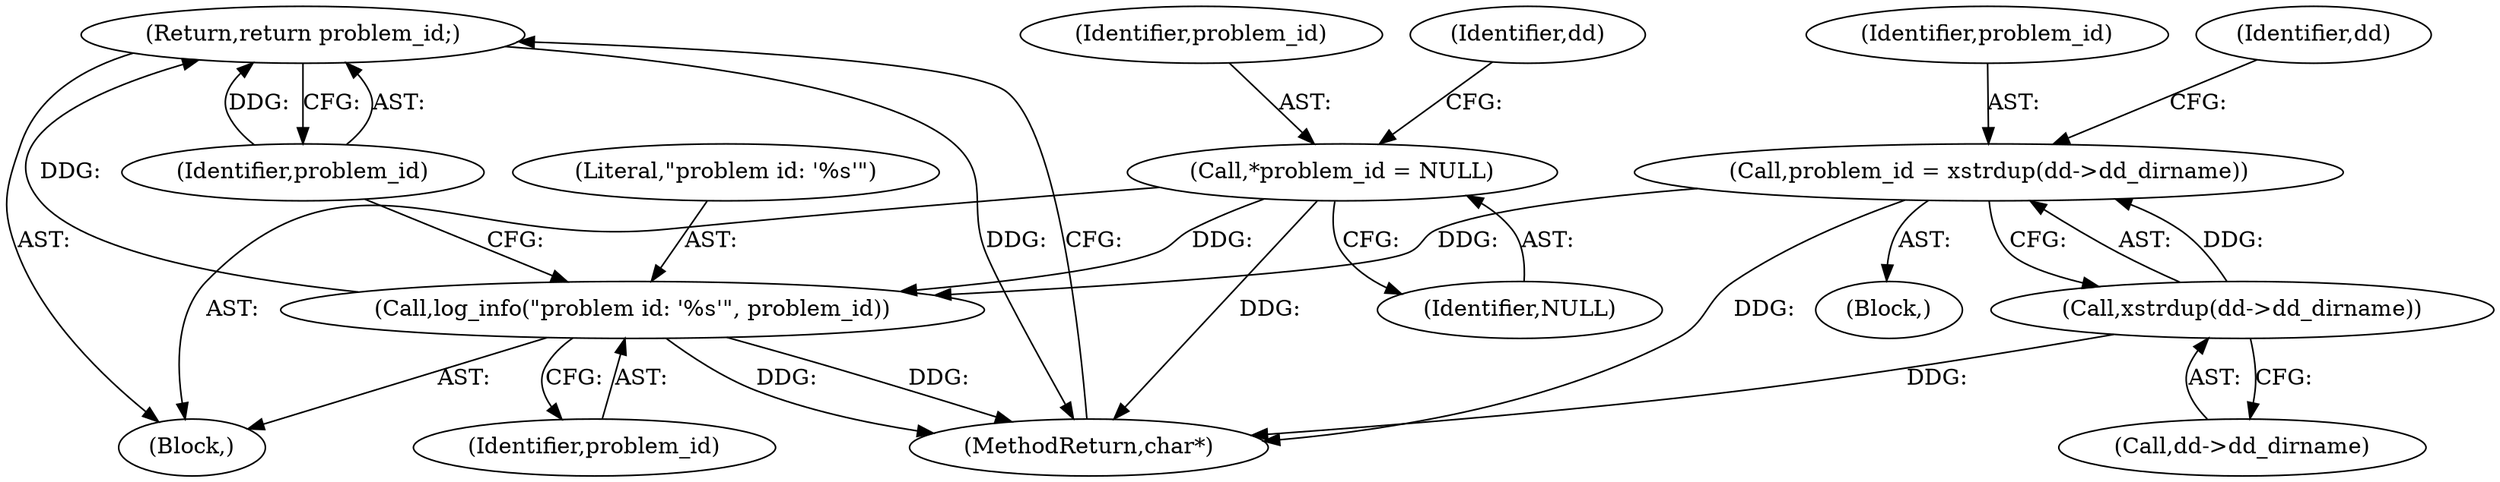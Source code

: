 digraph "0_abrt_8939398b82006ba1fec4ed491339fc075f43fc7c_3@pointer" {
"1000128" [label="(Return,return problem_id;)"];
"1000129" [label="(Identifier,problem_id)"];
"1000125" [label="(Call,log_info(\"problem id: '%s'\", problem_id))"];
"1000117" [label="(Call,problem_id = xstrdup(dd->dd_dirname))"];
"1000119" [label="(Call,xstrdup(dd->dd_dirname))"];
"1000111" [label="(Call,*problem_id = NULL)"];
"1000102" [label="(Block,)"];
"1000130" [label="(MethodReturn,char*)"];
"1000116" [label="(Block,)"];
"1000113" [label="(Identifier,NULL)"];
"1000125" [label="(Call,log_info(\"problem id: '%s'\", problem_id))"];
"1000117" [label="(Call,problem_id = xstrdup(dd->dd_dirname))"];
"1000124" [label="(Identifier,dd)"];
"1000115" [label="(Identifier,dd)"];
"1000119" [label="(Call,xstrdup(dd->dd_dirname))"];
"1000128" [label="(Return,return problem_id;)"];
"1000120" [label="(Call,dd->dd_dirname)"];
"1000111" [label="(Call,*problem_id = NULL)"];
"1000112" [label="(Identifier,problem_id)"];
"1000129" [label="(Identifier,problem_id)"];
"1000127" [label="(Identifier,problem_id)"];
"1000118" [label="(Identifier,problem_id)"];
"1000126" [label="(Literal,\"problem id: '%s'\")"];
"1000128" -> "1000102"  [label="AST: "];
"1000128" -> "1000129"  [label="CFG: "];
"1000129" -> "1000128"  [label="AST: "];
"1000130" -> "1000128"  [label="CFG: "];
"1000128" -> "1000130"  [label="DDG: "];
"1000129" -> "1000128"  [label="DDG: "];
"1000125" -> "1000128"  [label="DDG: "];
"1000129" -> "1000125"  [label="CFG: "];
"1000125" -> "1000102"  [label="AST: "];
"1000125" -> "1000127"  [label="CFG: "];
"1000126" -> "1000125"  [label="AST: "];
"1000127" -> "1000125"  [label="AST: "];
"1000125" -> "1000130"  [label="DDG: "];
"1000125" -> "1000130"  [label="DDG: "];
"1000117" -> "1000125"  [label="DDG: "];
"1000111" -> "1000125"  [label="DDG: "];
"1000117" -> "1000116"  [label="AST: "];
"1000117" -> "1000119"  [label="CFG: "];
"1000118" -> "1000117"  [label="AST: "];
"1000119" -> "1000117"  [label="AST: "];
"1000124" -> "1000117"  [label="CFG: "];
"1000117" -> "1000130"  [label="DDG: "];
"1000119" -> "1000117"  [label="DDG: "];
"1000119" -> "1000120"  [label="CFG: "];
"1000120" -> "1000119"  [label="AST: "];
"1000119" -> "1000130"  [label="DDG: "];
"1000111" -> "1000102"  [label="AST: "];
"1000111" -> "1000113"  [label="CFG: "];
"1000112" -> "1000111"  [label="AST: "];
"1000113" -> "1000111"  [label="AST: "];
"1000115" -> "1000111"  [label="CFG: "];
"1000111" -> "1000130"  [label="DDG: "];
}
